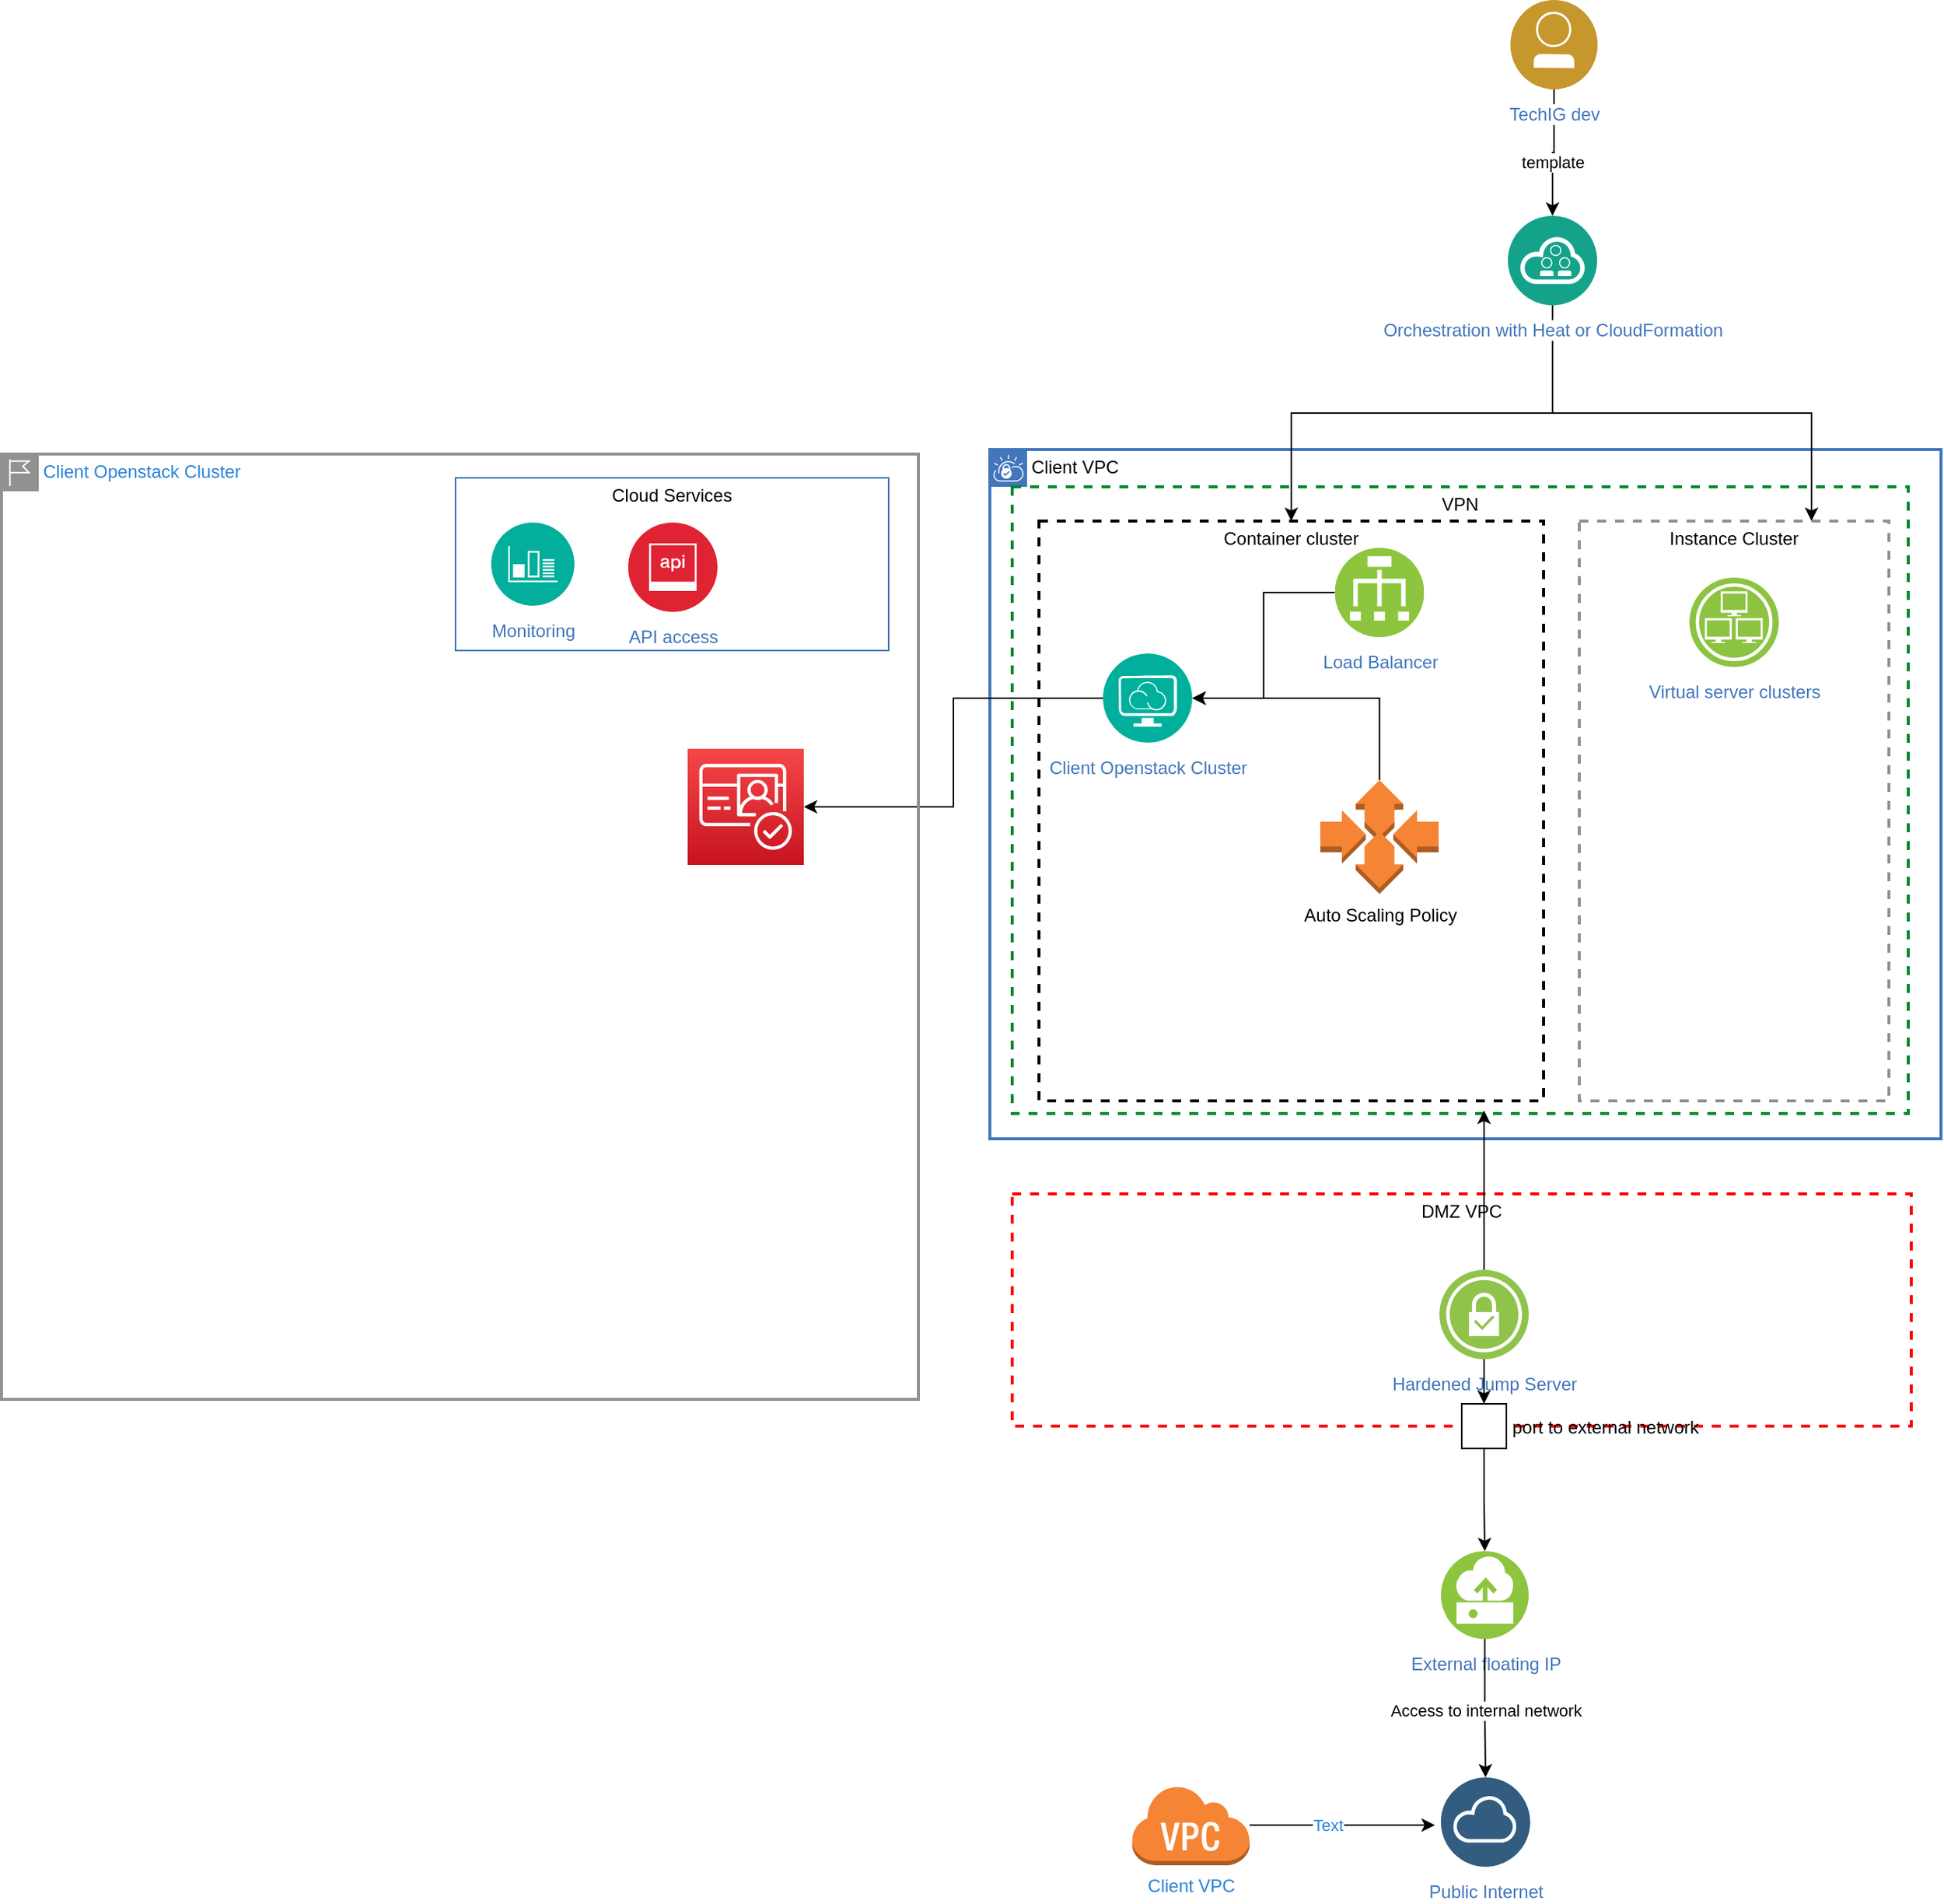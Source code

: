 <mxfile version="20.8.16" type="device"><diagram name="Page-1" id="g1tb5uMJn_r5qUIKz-rK"><mxGraphModel dx="2081" dy="2139" grid="0" gridSize="10" guides="1" tooltips="1" connect="1" arrows="1" fold="1" page="1" pageScale="1" pageWidth="850" pageHeight="1100" math="0" shadow="0"><root><mxCell id="0"/><mxCell id="1" parent="0"/><mxCell id="db7NNX9bENmU55mr1uKm-2" value="Client VPC" style="shape=mxgraph.ibm.box;prType=vpc;fontStyle=0;verticalAlign=top;align=left;spacingLeft=32;spacingTop=4;fillColor=none;rounded=0;whiteSpace=wrap;html=1;strokeColor=#4376BB;strokeWidth=2;dashed=0;container=1;spacing=-4;collapsible=0;expand=0;recursiveResize=0;" vertex="1" parent="1"><mxGeometry x="99" y="3" width="639" height="463" as="geometry"/></mxCell><mxCell id="db7NNX9bENmU55mr1uKm-3" value="VPN" style="fontStyle=0;verticalAlign=top;align=center;spacingTop=-2;fillColor=none;rounded=0;whiteSpace=wrap;html=1;strokeColor=#00882B;strokeWidth=2;dashed=1;container=1;collapsible=0;expand=0;recursiveResize=0;" vertex="1" parent="db7NNX9bENmU55mr1uKm-2"><mxGeometry x="15" y="25" width="602" height="421" as="geometry"/></mxCell><mxCell id="db7NNX9bENmU55mr1uKm-21" value="Instance Cluster" style="fontStyle=0;verticalAlign=top;align=center;spacingTop=-2;fillColor=none;rounded=0;whiteSpace=wrap;html=1;strokeColor=#919191;strokeWidth=2;dashed=1;container=1;collapsible=0;expand=0;recursiveResize=0;" vertex="1" parent="db7NNX9bENmU55mr1uKm-3"><mxGeometry x="381" y="23" width="208" height="389.5" as="geometry"/></mxCell><mxCell id="db7NNX9bENmU55mr1uKm-31" value="Virtual server clusters" style="aspect=fixed;perimeter=ellipsePerimeter;html=1;align=center;shadow=0;dashed=0;fontColor=#4277BB;labelBackgroundColor=#ffffff;fontSize=12;spacingTop=3;image;image=img/lib/ibm/infrastructure/infrastructure_services.svg;" vertex="1" parent="db7NNX9bENmU55mr1uKm-21"><mxGeometry x="74" y="38" width="60" height="60" as="geometry"/></mxCell><mxCell id="db7NNX9bENmU55mr1uKm-35" value="Container cluster" style="fontStyle=0;verticalAlign=top;align=center;spacingTop=-2;rounded=0;whiteSpace=wrap;html=1;strokeWidth=2;dashed=1;container=1;collapsible=0;expand=0;recursiveResize=0;" vertex="1" parent="db7NNX9bENmU55mr1uKm-3"><mxGeometry x="18" y="23" width="339" height="389.5" as="geometry"/></mxCell><mxCell id="db7NNX9bENmU55mr1uKm-37" value="Client Openstack Cluster" style="aspect=fixed;perimeter=ellipsePerimeter;html=1;align=center;shadow=0;dashed=0;fontColor=#4277BB;labelBackgroundColor=#ffffff;fontSize=12;spacingTop=3;image;image=img/lib/ibm/management/provider_cloud_portal_service.svg;" vertex="1" parent="db7NNX9bENmU55mr1uKm-35"><mxGeometry x="43" y="89" width="60" height="60" as="geometry"/></mxCell><mxCell id="db7NNX9bENmU55mr1uKm-50" style="edgeStyle=orthogonalEdgeStyle;rounded=0;orthogonalLoop=1;jettySize=auto;html=1;entryX=1;entryY=0.5;entryDx=0;entryDy=0;" edge="1" parent="db7NNX9bENmU55mr1uKm-35" source="db7NNX9bENmU55mr1uKm-49" target="db7NNX9bENmU55mr1uKm-37"><mxGeometry relative="1" as="geometry"/></mxCell><mxCell id="db7NNX9bENmU55mr1uKm-49" value="Load Balancer" style="aspect=fixed;perimeter=ellipsePerimeter;html=1;align=center;shadow=0;dashed=0;fontColor=#4277BB;labelBackgroundColor=#ffffff;fontSize=12;spacingTop=3;image;image=img/lib/ibm/vpc/LoadBalancer.svg;" vertex="1" parent="db7NNX9bENmU55mr1uKm-35"><mxGeometry x="198.75" y="18" width="60" height="60" as="geometry"/></mxCell><mxCell id="db7NNX9bENmU55mr1uKm-52" style="edgeStyle=orthogonalEdgeStyle;rounded=0;orthogonalLoop=1;jettySize=auto;html=1;entryX=1;entryY=0.5;entryDx=0;entryDy=0;" edge="1" parent="db7NNX9bENmU55mr1uKm-35" source="db7NNX9bENmU55mr1uKm-51" target="db7NNX9bENmU55mr1uKm-37"><mxGeometry relative="1" as="geometry"><Array as="points"><mxPoint x="229" y="119"/></Array></mxGeometry></mxCell><mxCell id="db7NNX9bENmU55mr1uKm-51" value="Auto Scaling Policy&lt;br&gt;" style="outlineConnect=0;dashed=0;verticalLabelPosition=bottom;verticalAlign=top;align=center;html=1;shape=mxgraph.aws3.auto_scaling;fillColor=#F58534;gradientColor=none;" vertex="1" parent="db7NNX9bENmU55mr1uKm-35"><mxGeometry x="189" y="174" width="79.5" height="76.5" as="geometry"/></mxCell><mxCell id="db7NNX9bENmU55mr1uKm-17" value="External floating IP" style="aspect=fixed;perimeter=ellipsePerimeter;html=1;align=center;shadow=0;dashed=0;fontColor=#4277BB;labelBackgroundColor=#ffffff;fontSize=12;spacingTop=3;image;image=img/lib/ibm/vpc/Instance.svg;" vertex="1" parent="db7NNX9bENmU55mr1uKm-2"><mxGeometry x="303" y="740" width="59" height="59" as="geometry"/></mxCell><mxCell id="db7NNX9bENmU55mr1uKm-12" value="Public Internet" style="aspect=fixed;perimeter=ellipsePerimeter;html=1;align=center;shadow=0;dashed=0;fontColor=#4277BB;labelBackgroundColor=#ffffff;fontSize=12;spacingTop=3;image;image=img/lib/ibm/data/cloud.svg;" vertex="1" parent="db7NNX9bENmU55mr1uKm-2"><mxGeometry x="303" y="892" width="60" height="60" as="geometry"/></mxCell><mxCell id="db7NNX9bENmU55mr1uKm-24" value="DMZ VPC" style="fontStyle=0;verticalAlign=top;align=center;spacingTop=-2;fillColor=none;rounded=0;whiteSpace=wrap;html=1;strokeColor=#FF0000;strokeWidth=2;dashed=1;container=1;collapsible=0;expand=0;recursiveResize=0;" vertex="1" parent="db7NNX9bENmU55mr1uKm-2"><mxGeometry x="15" y="500" width="604" height="156" as="geometry"/></mxCell><mxCell id="db7NNX9bENmU55mr1uKm-8" value="Hardened Jump Server" style="aspect=fixed;perimeter=ellipsePerimeter;html=1;align=center;shadow=0;dashed=0;fontColor=#4277BB;labelBackgroundColor=#ffffff;fontSize=12;spacingTop=3;image;image=img/lib/ibm/vpc/VPNGateway.svg;" vertex="1" parent="db7NNX9bENmU55mr1uKm-24"><mxGeometry x="287" y="51" width="60" height="60" as="geometry"/></mxCell><mxCell id="db7NNX9bENmU55mr1uKm-10" value="port to external network" style="fontStyle=0;labelPosition=right;verticalLabelPosition=middle;align=left;verticalAlign=middle;spacingLeft=2;" vertex="1" parent="db7NNX9bENmU55mr1uKm-24"><mxGeometry x="302" y="141" width="30" height="30" as="geometry"/></mxCell><mxCell id="db7NNX9bENmU55mr1uKm-18" style="edgeStyle=orthogonalEdgeStyle;rounded=0;orthogonalLoop=1;jettySize=auto;html=1;entryX=0.5;entryY=0;entryDx=0;entryDy=0;" edge="1" parent="db7NNX9bENmU55mr1uKm-24" source="db7NNX9bENmU55mr1uKm-8" target="db7NNX9bENmU55mr1uKm-10"><mxGeometry relative="1" as="geometry"/></mxCell><mxCell id="db7NNX9bENmU55mr1uKm-25" style="edgeStyle=orthogonalEdgeStyle;rounded=0;orthogonalLoop=1;jettySize=auto;html=1;" edge="1" parent="db7NNX9bENmU55mr1uKm-2" source="db7NNX9bENmU55mr1uKm-17" target="db7NNX9bENmU55mr1uKm-12"><mxGeometry relative="1" as="geometry"/></mxCell><mxCell id="db7NNX9bENmU55mr1uKm-28" value="Access to internal network" style="edgeLabel;html=1;align=center;verticalAlign=middle;resizable=0;points=[];" vertex="1" connectable="0" parent="db7NNX9bENmU55mr1uKm-25"><mxGeometry x="0.025" relative="1" as="geometry"><mxPoint as="offset"/></mxGeometry></mxCell><mxCell id="db7NNX9bENmU55mr1uKm-19" style="edgeStyle=orthogonalEdgeStyle;rounded=0;orthogonalLoop=1;jettySize=auto;html=1;entryX=0.5;entryY=0;entryDx=0;entryDy=0;" edge="1" parent="db7NNX9bENmU55mr1uKm-2" source="db7NNX9bENmU55mr1uKm-10" target="db7NNX9bENmU55mr1uKm-17"><mxGeometry relative="1" as="geometry"/></mxCell><mxCell id="db7NNX9bENmU55mr1uKm-40" style="edgeStyle=orthogonalEdgeStyle;rounded=0;orthogonalLoop=1;jettySize=auto;html=1;" edge="1" parent="db7NNX9bENmU55mr1uKm-2" source="db7NNX9bENmU55mr1uKm-8"><mxGeometry relative="1" as="geometry"><mxPoint x="332" y="444" as="targetPoint"/></mxGeometry></mxCell><mxCell id="db7NNX9bENmU55mr1uKm-43" style="edgeStyle=orthogonalEdgeStyle;rounded=0;orthogonalLoop=1;jettySize=auto;html=1;entryX=0.5;entryY=0;entryDx=0;entryDy=0;" edge="1" parent="1" source="db7NNX9bENmU55mr1uKm-1" target="db7NNX9bENmU55mr1uKm-35"><mxGeometry relative="1" as="geometry"/></mxCell><mxCell id="db7NNX9bENmU55mr1uKm-44" style="edgeStyle=orthogonalEdgeStyle;rounded=0;orthogonalLoop=1;jettySize=auto;html=1;entryX=0.75;entryY=0;entryDx=0;entryDy=0;" edge="1" parent="1" source="db7NNX9bENmU55mr1uKm-1" target="db7NNX9bENmU55mr1uKm-21"><mxGeometry relative="1" as="geometry"/></mxCell><mxCell id="db7NNX9bENmU55mr1uKm-1" value="Orchestration with Heat or CloudFormation" style="aspect=fixed;perimeter=ellipsePerimeter;html=1;align=center;shadow=0;dashed=0;fontColor=#4277BB;labelBackgroundColor=#ffffff;fontSize=12;spacingTop=3;image;image=img/lib/ibm/management/cloud_management.svg;" vertex="1" parent="1"><mxGeometry x="447" y="-154" width="60" height="60" as="geometry"/></mxCell><mxCell id="db7NNX9bENmU55mr1uKm-14" value="template" style="edgeStyle=orthogonalEdgeStyle;rounded=0;orthogonalLoop=1;jettySize=auto;html=1;entryX=0.5;entryY=0;entryDx=0;entryDy=0;" edge="1" parent="1" source="db7NNX9bENmU55mr1uKm-13" target="db7NNX9bENmU55mr1uKm-1"><mxGeometry x="0.159" relative="1" as="geometry"><mxPoint as="offset"/></mxGeometry></mxCell><mxCell id="db7NNX9bENmU55mr1uKm-13" value="TechIG dev" style="aspect=fixed;perimeter=ellipsePerimeter;html=1;align=center;shadow=0;dashed=0;fontColor=#4277BB;labelBackgroundColor=#ffffff;fontSize=12;spacingTop=3;image;image=img/lib/ibm/blockchain/blockchain_developer.svg;" vertex="1" parent="1"><mxGeometry x="448" y="-299" width="60" height="60" as="geometry"/></mxCell><mxCell id="db7NNX9bENmU55mr1uKm-47" style="edgeStyle=orthogonalEdgeStyle;rounded=0;orthogonalLoop=1;jettySize=auto;html=1;entryX=1;entryY=0.5;entryDx=0;entryDy=0;entryPerimeter=0;" edge="1" parent="1" source="db7NNX9bENmU55mr1uKm-37" target="db7NNX9bENmU55mr1uKm-80"><mxGeometry relative="1" as="geometry"><mxPoint x="62" y="170" as="targetPoint"/></mxGeometry></mxCell><mxCell id="db7NNX9bENmU55mr1uKm-79" value="&lt;font color=&quot;#2b83d9&quot;&gt;Client Openstack Cluster&lt;/font&gt;" style="shape=mxgraph.ibm.box;prType=region;fontStyle=0;verticalAlign=top;align=left;spacingLeft=32;spacingTop=4;fillColor=none;rounded=0;whiteSpace=wrap;html=1;strokeColor=#919191;strokeWidth=2;dashed=0;container=1;spacing=-4;collapsible=0;expand=0;recursiveResize=0;fontColor=#0066CC;" vertex="1" parent="1"><mxGeometry x="-565" y="6" width="616" height="635" as="geometry"/></mxCell><mxCell id="db7NNX9bENmU55mr1uKm-7" value="Cloud Services" style="fontStyle=0;verticalAlign=top;align=center;spacingTop=-2;fillColor=none;rounded=0;whiteSpace=wrap;html=1;strokeColor=#4376BB;strokeWidth=1;dashed=0;container=1;collapsible=0;expand=0;recursiveResize=0;" vertex="1" parent="db7NNX9bENmU55mr1uKm-79"><mxGeometry x="305" y="16" width="291" height="116" as="geometry"/></mxCell><mxCell id="db7NNX9bENmU55mr1uKm-4" value="Monitoring" style="aspect=fixed;perimeter=ellipsePerimeter;html=1;align=center;shadow=0;dashed=0;fontColor=#4277BB;labelBackgroundColor=#ffffff;fontSize=12;spacingTop=3;image;image=img/lib/ibm/management/monitoring_metrics.svg;" vertex="1" parent="db7NNX9bENmU55mr1uKm-7"><mxGeometry x="24" y="30" width="56" height="56" as="geometry"/></mxCell><mxCell id="db7NNX9bENmU55mr1uKm-30" value="API access" style="aspect=fixed;perimeter=ellipsePerimeter;html=1;align=center;shadow=0;dashed=0;fontColor=#4277BB;labelBackgroundColor=#ffffff;fontSize=12;spacingTop=3;image;image=img/lib/ibm/security/api_security.svg;" vertex="1" parent="db7NNX9bENmU55mr1uKm-7"><mxGeometry x="116" y="30" width="60" height="60" as="geometry"/></mxCell><mxCell id="db7NNX9bENmU55mr1uKm-80" value="" style="sketch=0;points=[[0,0,0],[0.25,0,0],[0.5,0,0],[0.75,0,0],[1,0,0],[0,1,0],[0.25,1,0],[0.5,1,0],[0.75,1,0],[1,1,0],[0,0.25,0],[0,0.5,0],[0,0.75,0],[1,0.25,0],[1,0.5,0],[1,0.75,0]];outlineConnect=0;fontColor=#232F3E;gradientColor=#F54749;gradientDirection=north;fillColor=#C7131F;strokeColor=#ffffff;dashed=0;verticalLabelPosition=bottom;verticalAlign=top;align=center;html=1;fontSize=12;fontStyle=0;aspect=fixed;shape=mxgraph.aws4.resourceIcon;resIcon=mxgraph.aws4.cognito;" vertex="1" parent="db7NNX9bENmU55mr1uKm-79"><mxGeometry x="461" y="198" width="78" height="78" as="geometry"/></mxCell><mxCell id="db7NNX9bENmU55mr1uKm-83" style="edgeStyle=orthogonalEdgeStyle;rounded=0;orthogonalLoop=1;jettySize=auto;html=1;fontColor=#2B83D9;" edge="1" parent="1" source="db7NNX9bENmU55mr1uKm-81"><mxGeometry relative="1" as="geometry"><mxPoint x="398" y="927" as="targetPoint"/></mxGeometry></mxCell><mxCell id="db7NNX9bENmU55mr1uKm-85" value="Text" style="edgeLabel;html=1;align=center;verticalAlign=middle;resizable=0;points=[];fontColor=#2B83D9;" vertex="1" connectable="0" parent="db7NNX9bENmU55mr1uKm-83"><mxGeometry x="-0.169" relative="1" as="geometry"><mxPoint as="offset"/></mxGeometry></mxCell><mxCell id="db7NNX9bENmU55mr1uKm-81" value="Client VPC" style="outlineConnect=0;dashed=0;verticalLabelPosition=bottom;verticalAlign=top;align=center;html=1;shape=mxgraph.aws3.virtual_private_cloud;fillColor=#F58534;gradientColor=none;fontColor=#2B83D9;" vertex="1" parent="1"><mxGeometry x="194" y="900" width="79.5" height="54" as="geometry"/></mxCell></root></mxGraphModel></diagram></mxfile>